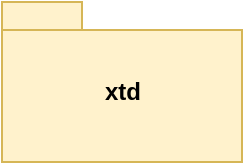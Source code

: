 <mxfile version="13.8.6" type="device"><diagram id="FfeFMesWPq1AGEQVJyfI" name="Page-1"><mxGraphModel dx="1426" dy="905" grid="1" gridSize="10" guides="1" tooltips="1" connect="1" arrows="1" fold="1" page="1" pageScale="1" pageWidth="827" pageHeight="1169" math="0" shadow="0"><root><mxCell id="0"/><mxCell id="1" parent="0"/><mxCell id="gx20HtWSzIbTSEyNp-S_-11" value="xtd" style="shape=folder;fontStyle=1;spacingTop=10;tabWidth=40;tabHeight=14;tabPosition=left;html=1;rounded=0;fillColor=#fff2cc;strokeColor=#d6b656;" parent="1" vertex="1"><mxGeometry x="40" y="40" width="120" height="80" as="geometry"/></mxCell></root></mxGraphModel></diagram></mxfile>